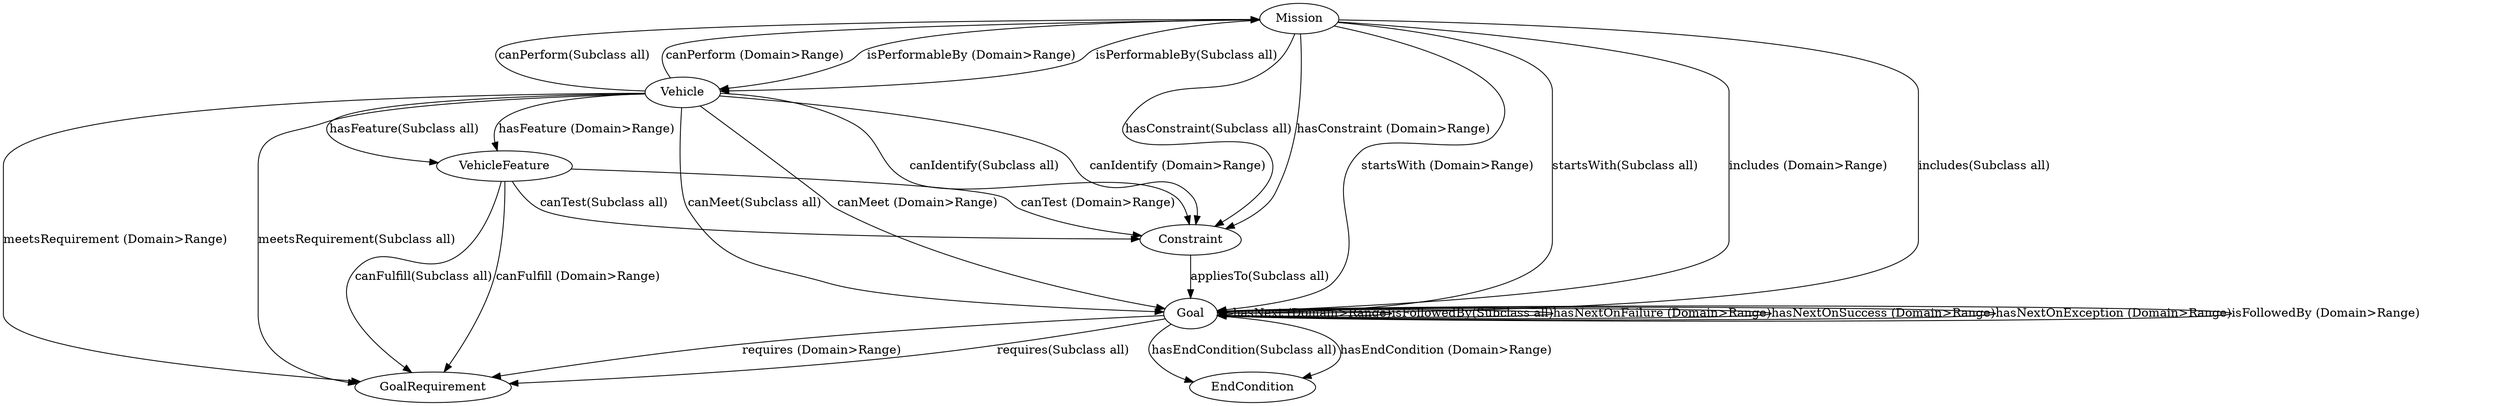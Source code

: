 digraph g {
	"Goal" -> "Goal" [label="hasNext (Domain>Range)"]
	"VehicleFeature" -> "GoalRequirement" [label="canFulfill(Subclass all)"]
	"Mission" -> "Goal" [label="startsWith (Domain>Range)"]
	"Goal" -> "Goal" [label="isFollowedBy(Subclass all)"]
	"Goal" -> "EndCondition" [label="hasEndCondition(Subclass all)"]
	"Vehicle" -> "GoalRequirement" [label="meetsRequirement (Domain>Range)"]
	"VehicleFeature" -> "GoalRequirement" [label="canFulfill (Domain>Range)"]
	"Goal" -> "GoalRequirement" [label="requires (Domain>Range)"]
	"Goal" -> "EndCondition" [label="hasEndCondition (Domain>Range)"]
	"Vehicle" -> "Constraint" [label="canIdentify(Subclass all)"]
	"Goal" -> "Goal" [label="hasNextOnFailure (Domain>Range)"]
	"Goal" -> "Goal" [label="hasNextOnSuccess (Domain>Range)"]
	"Goal" -> "GoalRequirement" [label="requires(Subclass all)"]
	"Vehicle" -> "Mission" [label="canPerform(Subclass all)"]
	"Vehicle" -> "Goal" [label="canMeet(Subclass all)"]
	"Vehicle" -> "VehicleFeature" [label="hasFeature(Subclass all)"]
	"Mission" -> "Vehicle" [label="isPerformableBy (Domain>Range)"]
	"VehicleFeature" -> "Constraint" [label="canTest(Subclass all)"]
	"Goal" -> "Goal" [label="hasNextOnException (Domain>Range)"]
	"Vehicle" -> "Mission" [label="canPerform (Domain>Range)"]
	"Vehicle" -> "GoalRequirement" [label="meetsRequirement(Subclass all)"]
	"Mission" -> "Goal" [label="startsWith(Subclass all)"]
	"Mission" -> "Vehicle" [label="isPerformableBy(Subclass all)"]
	"Vehicle" -> "Constraint" [label="canIdentify (Domain>Range)"]
	"Mission" -> "Goal" [label="includes (Domain>Range)"]
	"Vehicle" -> "VehicleFeature" [label="hasFeature (Domain>Range)"]
	"Goal" -> "Goal" [label="isFollowedBy (Domain>Range)"]
	"Mission" -> "Constraint" [label="hasConstraint(Subclass all)"]
	"Vehicle" -> "Goal" [label="canMeet (Domain>Range)"]
	"VehicleFeature" -> "Constraint" [label="canTest (Domain>Range)"]
	"Mission" -> "Goal" [label="includes(Subclass all)"]
	"Mission" -> "Constraint" [label="hasConstraint (Domain>Range)"]
	"Constraint" -> "Goal" [label="appliesTo(Subclass all)"]
}

